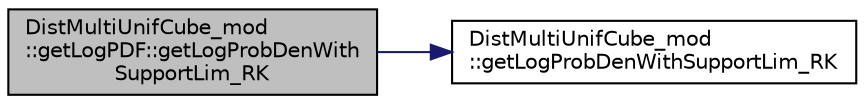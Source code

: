 digraph "DistMultiUnifCube_mod::getLogPDF::getLogProbDenWithSupportLim_RK"
{
 // LATEX_PDF_SIZE
  edge [fontname="Helvetica",fontsize="10",labelfontname="Helvetica",labelfontsize="10"];
  node [fontname="Helvetica",fontsize="10",shape=record];
  rankdir="LR";
  Node1 [label="DistMultiUnifCube_mod\l::getLogPDF::getLogProbDenWith\lSupportLim_RK",height=0.2,width=0.4,color="black", fillcolor="grey75", style="filled", fontcolor="black",tooltip="Return the probability density function of the Multivariate Uniform distribution whose support limits..."];
  Node1 -> Node2 [color="midnightblue",fontsize="10",style="solid",fontname="Helvetica"];
  Node2 [label="DistMultiUnifCube_mod\l::getLogProbDenWithSupportLim_RK",height=0.2,width=0.4,color="black", fillcolor="white", style="filled",URL="$namespaceDistMultiUnifCube__mod.html#a46cc71eb4da7900cf6291aa4128bf4e4",tooltip="Return the probability density function of the Multivariate Uniform distribution whose support limits..."];
}
